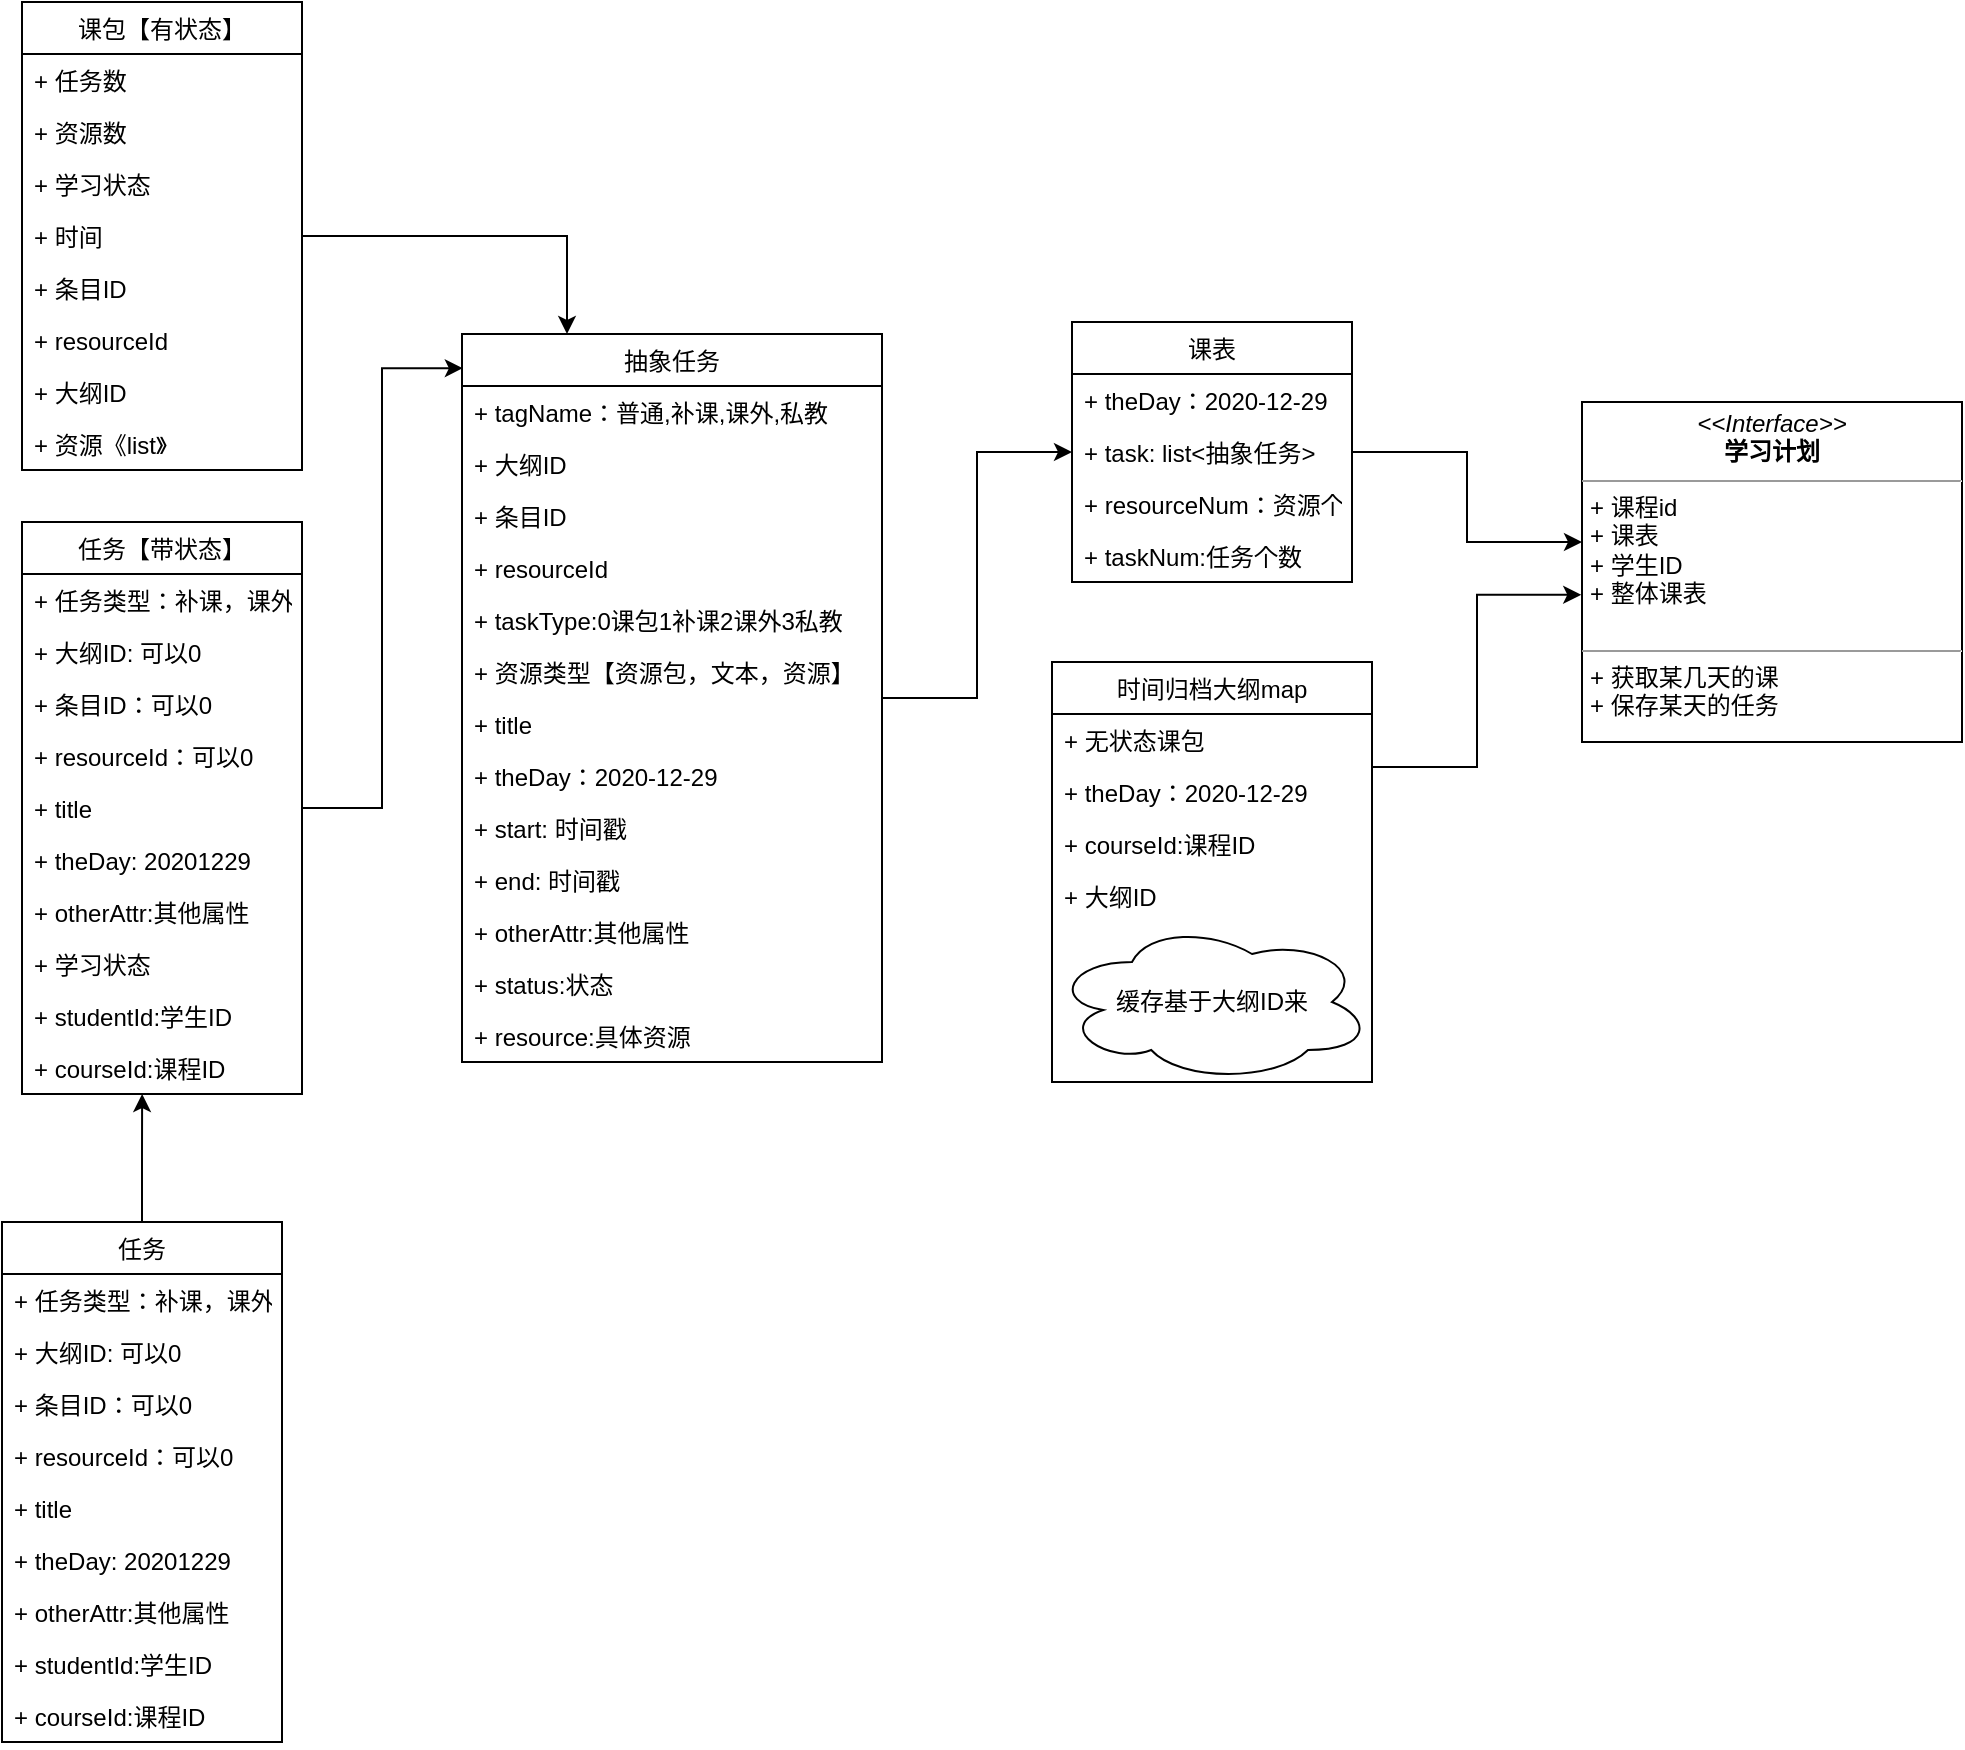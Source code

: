 <mxfile version="14.1.2" type="github">
  <diagram id="xe28xnixo2NTm2ffLTH5" name="Page-1">
    <mxGraphModel dx="2012" dy="635" grid="1" gridSize="10" guides="1" tooltips="1" connect="1" arrows="1" fold="1" page="1" pageScale="1" pageWidth="827" pageHeight="1169" math="0" shadow="0">
      <root>
        <mxCell id="0" />
        <mxCell id="1" parent="0" />
        <mxCell id="jewvl0w6D_q5FNkcWG2r-2" value="&lt;p style=&quot;margin: 0px ; margin-top: 4px ; text-align: center&quot;&gt;&lt;i&gt;&amp;lt;&amp;lt;Interface&amp;gt;&amp;gt;&lt;/i&gt;&lt;br&gt;&lt;b&gt;学习计划&lt;/b&gt;&lt;/p&gt;&lt;hr size=&quot;1&quot;&gt;&lt;p style=&quot;margin: 0px ; margin-left: 4px&quot;&gt;+&amp;nbsp;课程id&lt;/p&gt;&lt;p style=&quot;margin: 0px ; margin-left: 4px&quot;&gt;+&amp;nbsp;课表&lt;br&gt;+&amp;nbsp;学生ID&lt;/p&gt;&lt;p style=&quot;margin: 0px ; margin-left: 4px&quot;&gt;+&amp;nbsp;整体课表&lt;/p&gt;&lt;br&gt;&lt;hr size=&quot;1&quot;&gt;&lt;p style=&quot;margin: 0px ; margin-left: 4px&quot;&gt;+&amp;nbsp;获取某几天的课&lt;br&gt;+&amp;nbsp;保存某天的任务&lt;/p&gt;" style="verticalAlign=top;align=left;overflow=fill;fontSize=12;fontFamily=Helvetica;html=1;" vertex="1" parent="1">
          <mxGeometry x="530" y="690" width="190" height="170" as="geometry" />
        </mxCell>
        <mxCell id="jewvl0w6D_q5FNkcWG2r-3" value="课表" style="swimlane;fontStyle=0;childLayout=stackLayout;horizontal=1;startSize=26;fillColor=none;horizontalStack=0;resizeParent=1;resizeParentMax=0;resizeLast=0;collapsible=1;marginBottom=0;" vertex="1" parent="1">
          <mxGeometry x="275" y="650" width="140" height="130" as="geometry" />
        </mxCell>
        <mxCell id="jewvl0w6D_q5FNkcWG2r-4" value="+ theDay：2020-12-29" style="text;strokeColor=none;fillColor=none;align=left;verticalAlign=top;spacingLeft=4;spacingRight=4;overflow=hidden;rotatable=0;points=[[0,0.5],[1,0.5]];portConstraint=eastwest;" vertex="1" parent="jewvl0w6D_q5FNkcWG2r-3">
          <mxGeometry y="26" width="140" height="26" as="geometry" />
        </mxCell>
        <mxCell id="jewvl0w6D_q5FNkcWG2r-5" value="+ task: list&lt;抽象任务&gt;" style="text;strokeColor=none;fillColor=none;align=left;verticalAlign=top;spacingLeft=4;spacingRight=4;overflow=hidden;rotatable=0;points=[[0,0.5],[1,0.5]];portConstraint=eastwest;" vertex="1" parent="jewvl0w6D_q5FNkcWG2r-3">
          <mxGeometry y="52" width="140" height="26" as="geometry" />
        </mxCell>
        <mxCell id="jewvl0w6D_q5FNkcWG2r-11" value="+ resourceNum：资源个" style="text;strokeColor=none;fillColor=none;align=left;verticalAlign=top;spacingLeft=4;spacingRight=4;overflow=hidden;rotatable=0;points=[[0,0.5],[1,0.5]];portConstraint=eastwest;" vertex="1" parent="jewvl0w6D_q5FNkcWG2r-3">
          <mxGeometry y="78" width="140" height="26" as="geometry" />
        </mxCell>
        <mxCell id="jewvl0w6D_q5FNkcWG2r-6" value="+ taskNum:任务个数" style="text;strokeColor=none;fillColor=none;align=left;verticalAlign=top;spacingLeft=4;spacingRight=4;overflow=hidden;rotatable=0;points=[[0,0.5],[1,0.5]];portConstraint=eastwest;" vertex="1" parent="jewvl0w6D_q5FNkcWG2r-3">
          <mxGeometry y="104" width="140" height="26" as="geometry" />
        </mxCell>
        <mxCell id="jewvl0w6D_q5FNkcWG2r-48" style="edgeStyle=orthogonalEdgeStyle;rounded=0;orthogonalLoop=1;jettySize=auto;html=1;entryX=0.25;entryY=0;entryDx=0;entryDy=0;" edge="1" parent="1" source="jewvl0w6D_q5FNkcWG2r-7" target="jewvl0w6D_q5FNkcWG2r-34">
          <mxGeometry relative="1" as="geometry" />
        </mxCell>
        <mxCell id="jewvl0w6D_q5FNkcWG2r-7" value="课包【有状态】" style="swimlane;fontStyle=0;childLayout=stackLayout;horizontal=1;startSize=26;fillColor=none;horizontalStack=0;resizeParent=1;resizeParentMax=0;resizeLast=0;collapsible=1;marginBottom=0;" vertex="1" parent="1">
          <mxGeometry x="-250" y="490" width="140" height="234" as="geometry" />
        </mxCell>
        <mxCell id="jewvl0w6D_q5FNkcWG2r-8" value="+ 任务数" style="text;strokeColor=none;fillColor=none;align=left;verticalAlign=top;spacingLeft=4;spacingRight=4;overflow=hidden;rotatable=0;points=[[0,0.5],[1,0.5]];portConstraint=eastwest;" vertex="1" parent="jewvl0w6D_q5FNkcWG2r-7">
          <mxGeometry y="26" width="140" height="26" as="geometry" />
        </mxCell>
        <mxCell id="jewvl0w6D_q5FNkcWG2r-9" value="+ 资源数" style="text;strokeColor=none;fillColor=none;align=left;verticalAlign=top;spacingLeft=4;spacingRight=4;overflow=hidden;rotatable=0;points=[[0,0.5],[1,0.5]];portConstraint=eastwest;" vertex="1" parent="jewvl0w6D_q5FNkcWG2r-7">
          <mxGeometry y="52" width="140" height="26" as="geometry" />
        </mxCell>
        <mxCell id="jewvl0w6D_q5FNkcWG2r-12" value="+ 学习状态" style="text;strokeColor=none;fillColor=none;align=left;verticalAlign=top;spacingLeft=4;spacingRight=4;overflow=hidden;rotatable=0;points=[[0,0.5],[1,0.5]];portConstraint=eastwest;" vertex="1" parent="jewvl0w6D_q5FNkcWG2r-7">
          <mxGeometry y="78" width="140" height="26" as="geometry" />
        </mxCell>
        <mxCell id="jewvl0w6D_q5FNkcWG2r-13" value="+ 时间" style="text;strokeColor=none;fillColor=none;align=left;verticalAlign=top;spacingLeft=4;spacingRight=4;overflow=hidden;rotatable=0;points=[[0,0.5],[1,0.5]];portConstraint=eastwest;" vertex="1" parent="jewvl0w6D_q5FNkcWG2r-7">
          <mxGeometry y="104" width="140" height="26" as="geometry" />
        </mxCell>
        <mxCell id="jewvl0w6D_q5FNkcWG2r-54" value="+ 条目ID" style="text;strokeColor=none;fillColor=none;align=left;verticalAlign=top;spacingLeft=4;spacingRight=4;overflow=hidden;rotatable=0;points=[[0,0.5],[1,0.5]];portConstraint=eastwest;" vertex="1" parent="jewvl0w6D_q5FNkcWG2r-7">
          <mxGeometry y="130" width="140" height="26" as="geometry" />
        </mxCell>
        <mxCell id="jewvl0w6D_q5FNkcWG2r-55" value="+ resourceId" style="text;strokeColor=none;fillColor=none;align=left;verticalAlign=top;spacingLeft=4;spacingRight=4;overflow=hidden;rotatable=0;points=[[0,0.5],[1,0.5]];portConstraint=eastwest;" vertex="1" parent="jewvl0w6D_q5FNkcWG2r-7">
          <mxGeometry y="156" width="140" height="26" as="geometry" />
        </mxCell>
        <mxCell id="jewvl0w6D_q5FNkcWG2r-53" value="+ 大纲ID" style="text;strokeColor=none;fillColor=none;align=left;verticalAlign=top;spacingLeft=4;spacingRight=4;overflow=hidden;rotatable=0;points=[[0,0.5],[1,0.5]];portConstraint=eastwest;" vertex="1" parent="jewvl0w6D_q5FNkcWG2r-7">
          <mxGeometry y="182" width="140" height="26" as="geometry" />
        </mxCell>
        <mxCell id="jewvl0w6D_q5FNkcWG2r-10" value="+ 资源《list》" style="text;strokeColor=none;fillColor=none;align=left;verticalAlign=top;spacingLeft=4;spacingRight=4;overflow=hidden;rotatable=0;points=[[0,0.5],[1,0.5]];portConstraint=eastwest;" vertex="1" parent="jewvl0w6D_q5FNkcWG2r-7">
          <mxGeometry y="208" width="140" height="26" as="geometry" />
        </mxCell>
        <mxCell id="jewvl0w6D_q5FNkcWG2r-47" style="edgeStyle=orthogonalEdgeStyle;rounded=0;orthogonalLoop=1;jettySize=auto;html=1;entryX=0.002;entryY=0.047;entryDx=0;entryDy=0;entryPerimeter=0;" edge="1" parent="1" source="jewvl0w6D_q5FNkcWG2r-77" target="jewvl0w6D_q5FNkcWG2r-34">
          <mxGeometry relative="1" as="geometry" />
        </mxCell>
        <mxCell id="jewvl0w6D_q5FNkcWG2r-87" style="edgeStyle=orthogonalEdgeStyle;rounded=0;orthogonalLoop=1;jettySize=auto;html=1;entryX=0.429;entryY=1;entryDx=0;entryDy=0;entryPerimeter=0;" edge="1" parent="1" source="jewvl0w6D_q5FNkcWG2r-17" target="jewvl0w6D_q5FNkcWG2r-86">
          <mxGeometry relative="1" as="geometry" />
        </mxCell>
        <mxCell id="jewvl0w6D_q5FNkcWG2r-17" value="任务" style="swimlane;fontStyle=0;childLayout=stackLayout;horizontal=1;startSize=26;fillColor=none;horizontalStack=0;resizeParent=1;resizeParentMax=0;resizeLast=0;collapsible=1;marginBottom=0;" vertex="1" parent="1">
          <mxGeometry x="-260" y="1100" width="140" height="260" as="geometry" />
        </mxCell>
        <mxCell id="jewvl0w6D_q5FNkcWG2r-18" value="+ 任务类型：补课，课外" style="text;strokeColor=none;fillColor=none;align=left;verticalAlign=top;spacingLeft=4;spacingRight=4;overflow=hidden;rotatable=0;points=[[0,0.5],[1,0.5]];portConstraint=eastwest;" vertex="1" parent="jewvl0w6D_q5FNkcWG2r-17">
          <mxGeometry y="26" width="140" height="26" as="geometry" />
        </mxCell>
        <mxCell id="jewvl0w6D_q5FNkcWG2r-49" value="+ 大纲ID: 可以0" style="text;strokeColor=none;fillColor=none;align=left;verticalAlign=top;spacingLeft=4;spacingRight=4;overflow=hidden;rotatable=0;points=[[0,0.5],[1,0.5]];portConstraint=eastwest;" vertex="1" parent="jewvl0w6D_q5FNkcWG2r-17">
          <mxGeometry y="52" width="140" height="26" as="geometry" />
        </mxCell>
        <mxCell id="jewvl0w6D_q5FNkcWG2r-50" value="+ 条目ID：可以0" style="text;strokeColor=none;fillColor=none;align=left;verticalAlign=top;spacingLeft=4;spacingRight=4;overflow=hidden;rotatable=0;points=[[0,0.5],[1,0.5]];portConstraint=eastwest;" vertex="1" parent="jewvl0w6D_q5FNkcWG2r-17">
          <mxGeometry y="78" width="140" height="26" as="geometry" />
        </mxCell>
        <mxCell id="jewvl0w6D_q5FNkcWG2r-19" value="+ resourceId：可以0" style="text;strokeColor=none;fillColor=none;align=left;verticalAlign=top;spacingLeft=4;spacingRight=4;overflow=hidden;rotatable=0;points=[[0,0.5],[1,0.5]];portConstraint=eastwest;" vertex="1" parent="jewvl0w6D_q5FNkcWG2r-17">
          <mxGeometry y="104" width="140" height="26" as="geometry" />
        </mxCell>
        <mxCell id="jewvl0w6D_q5FNkcWG2r-20" value="+ title" style="text;strokeColor=none;fillColor=none;align=left;verticalAlign=top;spacingLeft=4;spacingRight=4;overflow=hidden;rotatable=0;points=[[0,0.5],[1,0.5]];portConstraint=eastwest;" vertex="1" parent="jewvl0w6D_q5FNkcWG2r-17">
          <mxGeometry y="130" width="140" height="26" as="geometry" />
        </mxCell>
        <mxCell id="jewvl0w6D_q5FNkcWG2r-27" value="+ theDay: 20201229" style="text;strokeColor=none;fillColor=none;align=left;verticalAlign=top;spacingLeft=4;spacingRight=4;overflow=hidden;rotatable=0;points=[[0,0.5],[1,0.5]];portConstraint=eastwest;" vertex="1" parent="jewvl0w6D_q5FNkcWG2r-17">
          <mxGeometry y="156" width="140" height="26" as="geometry" />
        </mxCell>
        <mxCell id="jewvl0w6D_q5FNkcWG2r-28" value="+ otherAttr:其他属性" style="text;strokeColor=none;fillColor=none;align=left;verticalAlign=top;spacingLeft=4;spacingRight=4;overflow=hidden;rotatable=0;points=[[0,0.5],[1,0.5]];portConstraint=eastwest;" vertex="1" parent="jewvl0w6D_q5FNkcWG2r-17">
          <mxGeometry y="182" width="140" height="26" as="geometry" />
        </mxCell>
        <mxCell id="jewvl0w6D_q5FNkcWG2r-21" value="+ studentId:学生ID" style="text;strokeColor=none;fillColor=none;align=left;verticalAlign=top;spacingLeft=4;spacingRight=4;overflow=hidden;rotatable=0;points=[[0,0.5],[1,0.5]];portConstraint=eastwest;" vertex="1" parent="jewvl0w6D_q5FNkcWG2r-17">
          <mxGeometry y="208" width="140" height="26" as="geometry" />
        </mxCell>
        <mxCell id="jewvl0w6D_q5FNkcWG2r-29" value="+ courseId:课程ID" style="text;strokeColor=none;fillColor=none;align=left;verticalAlign=top;spacingLeft=4;spacingRight=4;overflow=hidden;rotatable=0;points=[[0,0.5],[1,0.5]];portConstraint=eastwest;" vertex="1" parent="jewvl0w6D_q5FNkcWG2r-17">
          <mxGeometry y="234" width="140" height="26" as="geometry" />
        </mxCell>
        <mxCell id="jewvl0w6D_q5FNkcWG2r-59" style="edgeStyle=orthogonalEdgeStyle;rounded=0;orthogonalLoop=1;jettySize=auto;html=1;exitX=1;exitY=0.25;exitDx=0;exitDy=0;entryX=-0.002;entryY=0.567;entryDx=0;entryDy=0;entryPerimeter=0;" edge="1" parent="1" source="jewvl0w6D_q5FNkcWG2r-22" target="jewvl0w6D_q5FNkcWG2r-2">
          <mxGeometry relative="1" as="geometry" />
        </mxCell>
        <mxCell id="jewvl0w6D_q5FNkcWG2r-22" value="时间归档大纲map" style="swimlane;fontStyle=0;childLayout=stackLayout;horizontal=1;startSize=26;fillColor=none;horizontalStack=0;resizeParent=1;resizeParentMax=0;resizeLast=0;collapsible=1;marginBottom=0;" vertex="1" parent="1">
          <mxGeometry x="265" y="820" width="160" height="210" as="geometry" />
        </mxCell>
        <mxCell id="jewvl0w6D_q5FNkcWG2r-61" value="+ 无状态课包" style="text;strokeColor=none;fillColor=none;align=left;verticalAlign=top;spacingLeft=4;spacingRight=4;overflow=hidden;rotatable=0;points=[[0,0.5],[1,0.5]];portConstraint=eastwest;" vertex="1" parent="jewvl0w6D_q5FNkcWG2r-22">
          <mxGeometry y="26" width="160" height="26" as="geometry" />
        </mxCell>
        <mxCell id="jewvl0w6D_q5FNkcWG2r-62" value="+ theDay：2020-12-29" style="text;strokeColor=none;fillColor=none;align=left;verticalAlign=top;spacingLeft=4;spacingRight=4;overflow=hidden;rotatable=0;points=[[0,0.5],[1,0.5]];portConstraint=eastwest;" vertex="1" parent="jewvl0w6D_q5FNkcWG2r-22">
          <mxGeometry y="52" width="160" height="26" as="geometry" />
        </mxCell>
        <mxCell id="jewvl0w6D_q5FNkcWG2r-45" value="+ courseId:课程ID" style="text;strokeColor=none;fillColor=none;align=left;verticalAlign=top;spacingLeft=4;spacingRight=4;overflow=hidden;rotatable=0;points=[[0,0.5],[1,0.5]];portConstraint=eastwest;" vertex="1" parent="jewvl0w6D_q5FNkcWG2r-22">
          <mxGeometry y="78" width="160" height="26" as="geometry" />
        </mxCell>
        <mxCell id="jewvl0w6D_q5FNkcWG2r-40" value="+ 大纲ID" style="text;strokeColor=none;fillColor=none;align=left;verticalAlign=top;spacingLeft=4;spacingRight=4;overflow=hidden;rotatable=0;points=[[0,0.5],[1,0.5]];portConstraint=eastwest;" vertex="1" parent="jewvl0w6D_q5FNkcWG2r-22">
          <mxGeometry y="104" width="160" height="26" as="geometry" />
        </mxCell>
        <mxCell id="jewvl0w6D_q5FNkcWG2r-76" value="缓存基于大纲ID来" style="ellipse;shape=cloud;whiteSpace=wrap;html=1;" vertex="1" parent="jewvl0w6D_q5FNkcWG2r-22">
          <mxGeometry y="130" width="160" height="80" as="geometry" />
        </mxCell>
        <mxCell id="jewvl0w6D_q5FNkcWG2r-56" style="edgeStyle=orthogonalEdgeStyle;rounded=0;orthogonalLoop=1;jettySize=auto;html=1;entryX=0;entryY=0.5;entryDx=0;entryDy=0;" edge="1" parent="1" source="jewvl0w6D_q5FNkcWG2r-34" target="jewvl0w6D_q5FNkcWG2r-5">
          <mxGeometry relative="1" as="geometry" />
        </mxCell>
        <mxCell id="jewvl0w6D_q5FNkcWG2r-34" value="抽象任务" style="swimlane;fontStyle=0;childLayout=stackLayout;horizontal=1;startSize=26;fillColor=none;horizontalStack=0;resizeParent=1;resizeParentMax=0;resizeLast=0;collapsible=1;marginBottom=0;" vertex="1" parent="1">
          <mxGeometry x="-30" y="656" width="210" height="364" as="geometry" />
        </mxCell>
        <mxCell id="jewvl0w6D_q5FNkcWG2r-24" value="+ tagName：普通,补课,课外,私教" style="text;strokeColor=none;fillColor=none;align=left;verticalAlign=top;spacingLeft=4;spacingRight=4;overflow=hidden;rotatable=0;points=[[0,0.5],[1,0.5]];portConstraint=eastwest;" vertex="1" parent="jewvl0w6D_q5FNkcWG2r-34">
          <mxGeometry y="26" width="210" height="26" as="geometry" />
        </mxCell>
        <mxCell id="jewvl0w6D_q5FNkcWG2r-36" value="+ 大纲ID" style="text;strokeColor=none;fillColor=none;align=left;verticalAlign=top;spacingLeft=4;spacingRight=4;overflow=hidden;rotatable=0;points=[[0,0.5],[1,0.5]];portConstraint=eastwest;" vertex="1" parent="jewvl0w6D_q5FNkcWG2r-34">
          <mxGeometry y="52" width="210" height="26" as="geometry" />
        </mxCell>
        <mxCell id="jewvl0w6D_q5FNkcWG2r-43" value="+ 条目ID" style="text;strokeColor=none;fillColor=none;align=left;verticalAlign=top;spacingLeft=4;spacingRight=4;overflow=hidden;rotatable=0;points=[[0,0.5],[1,0.5]];portConstraint=eastwest;" vertex="1" parent="jewvl0w6D_q5FNkcWG2r-34">
          <mxGeometry y="78" width="210" height="26" as="geometry" />
        </mxCell>
        <mxCell id="jewvl0w6D_q5FNkcWG2r-42" value="+ resourceId" style="text;strokeColor=none;fillColor=none;align=left;verticalAlign=top;spacingLeft=4;spacingRight=4;overflow=hidden;rotatable=0;points=[[0,0.5],[1,0.5]];portConstraint=eastwest;" vertex="1" parent="jewvl0w6D_q5FNkcWG2r-34">
          <mxGeometry y="104" width="210" height="26" as="geometry" />
        </mxCell>
        <mxCell id="jewvl0w6D_q5FNkcWG2r-52" value="+ taskType:0课包1补课2课外3私教" style="text;strokeColor=none;fillColor=none;align=left;verticalAlign=top;spacingLeft=4;spacingRight=4;overflow=hidden;rotatable=0;points=[[0,0.5],[1,0.5]];portConstraint=eastwest;" vertex="1" parent="jewvl0w6D_q5FNkcWG2r-34">
          <mxGeometry y="130" width="210" height="26" as="geometry" />
        </mxCell>
        <mxCell id="jewvl0w6D_q5FNkcWG2r-51" value="+ 资源类型【资源包，文本，资源】" style="text;strokeColor=none;fillColor=none;align=left;verticalAlign=top;spacingLeft=4;spacingRight=4;overflow=hidden;rotatable=0;points=[[0,0.5],[1,0.5]];portConstraint=eastwest;" vertex="1" parent="jewvl0w6D_q5FNkcWG2r-34">
          <mxGeometry y="156" width="210" height="26" as="geometry" />
        </mxCell>
        <mxCell id="jewvl0w6D_q5FNkcWG2r-37" value="+ title" style="text;strokeColor=none;fillColor=none;align=left;verticalAlign=top;spacingLeft=4;spacingRight=4;overflow=hidden;rotatable=0;points=[[0,0.5],[1,0.5]];portConstraint=eastwest;" vertex="1" parent="jewvl0w6D_q5FNkcWG2r-34">
          <mxGeometry y="182" width="210" height="26" as="geometry" />
        </mxCell>
        <mxCell id="jewvl0w6D_q5FNkcWG2r-57" value="+ theDay：2020-12-29" style="text;strokeColor=none;fillColor=none;align=left;verticalAlign=top;spacingLeft=4;spacingRight=4;overflow=hidden;rotatable=0;points=[[0,0.5],[1,0.5]];portConstraint=eastwest;" vertex="1" parent="jewvl0w6D_q5FNkcWG2r-34">
          <mxGeometry y="208" width="210" height="26" as="geometry" />
        </mxCell>
        <mxCell id="jewvl0w6D_q5FNkcWG2r-38" value="+ start: 时间戳" style="text;strokeColor=none;fillColor=none;align=left;verticalAlign=top;spacingLeft=4;spacingRight=4;overflow=hidden;rotatable=0;points=[[0,0.5],[1,0.5]];portConstraint=eastwest;" vertex="1" parent="jewvl0w6D_q5FNkcWG2r-34">
          <mxGeometry y="234" width="210" height="26" as="geometry" />
        </mxCell>
        <mxCell id="jewvl0w6D_q5FNkcWG2r-44" value="+ end: 时间戳" style="text;strokeColor=none;fillColor=none;align=left;verticalAlign=top;spacingLeft=4;spacingRight=4;overflow=hidden;rotatable=0;points=[[0,0.5],[1,0.5]];portConstraint=eastwest;" vertex="1" parent="jewvl0w6D_q5FNkcWG2r-34">
          <mxGeometry y="260" width="210" height="26" as="geometry" />
        </mxCell>
        <mxCell id="jewvl0w6D_q5FNkcWG2r-39" value="+ otherAttr:其他属性" style="text;strokeColor=none;fillColor=none;align=left;verticalAlign=top;spacingLeft=4;spacingRight=4;overflow=hidden;rotatable=0;points=[[0,0.5],[1,0.5]];portConstraint=eastwest;" vertex="1" parent="jewvl0w6D_q5FNkcWG2r-34">
          <mxGeometry y="286" width="210" height="26" as="geometry" />
        </mxCell>
        <mxCell id="jewvl0w6D_q5FNkcWG2r-46" value="+ status:状态" style="text;strokeColor=none;fillColor=none;align=left;verticalAlign=top;spacingLeft=4;spacingRight=4;overflow=hidden;rotatable=0;points=[[0,0.5],[1,0.5]];portConstraint=eastwest;" vertex="1" parent="jewvl0w6D_q5FNkcWG2r-34">
          <mxGeometry y="312" width="210" height="26" as="geometry" />
        </mxCell>
        <mxCell id="jewvl0w6D_q5FNkcWG2r-41" value="+ resource:具体资源" style="text;strokeColor=none;fillColor=none;align=left;verticalAlign=top;spacingLeft=4;spacingRight=4;overflow=hidden;rotatable=0;points=[[0,0.5],[1,0.5]];portConstraint=eastwest;" vertex="1" parent="jewvl0w6D_q5FNkcWG2r-34">
          <mxGeometry y="338" width="210" height="26" as="geometry" />
        </mxCell>
        <mxCell id="jewvl0w6D_q5FNkcWG2r-73" style="edgeStyle=orthogonalEdgeStyle;rounded=0;orthogonalLoop=1;jettySize=auto;html=1;entryX=0;entryY=0.412;entryDx=0;entryDy=0;entryPerimeter=0;" edge="1" parent="1" source="jewvl0w6D_q5FNkcWG2r-5" target="jewvl0w6D_q5FNkcWG2r-2">
          <mxGeometry relative="1" as="geometry" />
        </mxCell>
        <mxCell id="jewvl0w6D_q5FNkcWG2r-77" value="任务【带状态】" style="swimlane;fontStyle=0;childLayout=stackLayout;horizontal=1;startSize=26;fillColor=none;horizontalStack=0;resizeParent=1;resizeParentMax=0;resizeLast=0;collapsible=1;marginBottom=0;" vertex="1" parent="1">
          <mxGeometry x="-250" y="750" width="140" height="286" as="geometry" />
        </mxCell>
        <mxCell id="jewvl0w6D_q5FNkcWG2r-78" value="+ 任务类型：补课，课外" style="text;strokeColor=none;fillColor=none;align=left;verticalAlign=top;spacingLeft=4;spacingRight=4;overflow=hidden;rotatable=0;points=[[0,0.5],[1,0.5]];portConstraint=eastwest;" vertex="1" parent="jewvl0w6D_q5FNkcWG2r-77">
          <mxGeometry y="26" width="140" height="26" as="geometry" />
        </mxCell>
        <mxCell id="jewvl0w6D_q5FNkcWG2r-79" value="+ 大纲ID: 可以0" style="text;strokeColor=none;fillColor=none;align=left;verticalAlign=top;spacingLeft=4;spacingRight=4;overflow=hidden;rotatable=0;points=[[0,0.5],[1,0.5]];portConstraint=eastwest;" vertex="1" parent="jewvl0w6D_q5FNkcWG2r-77">
          <mxGeometry y="52" width="140" height="26" as="geometry" />
        </mxCell>
        <mxCell id="jewvl0w6D_q5FNkcWG2r-80" value="+ 条目ID：可以0" style="text;strokeColor=none;fillColor=none;align=left;verticalAlign=top;spacingLeft=4;spacingRight=4;overflow=hidden;rotatable=0;points=[[0,0.5],[1,0.5]];portConstraint=eastwest;" vertex="1" parent="jewvl0w6D_q5FNkcWG2r-77">
          <mxGeometry y="78" width="140" height="26" as="geometry" />
        </mxCell>
        <mxCell id="jewvl0w6D_q5FNkcWG2r-81" value="+ resourceId：可以0" style="text;strokeColor=none;fillColor=none;align=left;verticalAlign=top;spacingLeft=4;spacingRight=4;overflow=hidden;rotatable=0;points=[[0,0.5],[1,0.5]];portConstraint=eastwest;" vertex="1" parent="jewvl0w6D_q5FNkcWG2r-77">
          <mxGeometry y="104" width="140" height="26" as="geometry" />
        </mxCell>
        <mxCell id="jewvl0w6D_q5FNkcWG2r-82" value="+ title" style="text;strokeColor=none;fillColor=none;align=left;verticalAlign=top;spacingLeft=4;spacingRight=4;overflow=hidden;rotatable=0;points=[[0,0.5],[1,0.5]];portConstraint=eastwest;" vertex="1" parent="jewvl0w6D_q5FNkcWG2r-77">
          <mxGeometry y="130" width="140" height="26" as="geometry" />
        </mxCell>
        <mxCell id="jewvl0w6D_q5FNkcWG2r-83" value="+ theDay: 20201229" style="text;strokeColor=none;fillColor=none;align=left;verticalAlign=top;spacingLeft=4;spacingRight=4;overflow=hidden;rotatable=0;points=[[0,0.5],[1,0.5]];portConstraint=eastwest;" vertex="1" parent="jewvl0w6D_q5FNkcWG2r-77">
          <mxGeometry y="156" width="140" height="26" as="geometry" />
        </mxCell>
        <mxCell id="jewvl0w6D_q5FNkcWG2r-84" value="+ otherAttr:其他属性" style="text;strokeColor=none;fillColor=none;align=left;verticalAlign=top;spacingLeft=4;spacingRight=4;overflow=hidden;rotatable=0;points=[[0,0.5],[1,0.5]];portConstraint=eastwest;" vertex="1" parent="jewvl0w6D_q5FNkcWG2r-77">
          <mxGeometry y="182" width="140" height="26" as="geometry" />
        </mxCell>
        <mxCell id="jewvl0w6D_q5FNkcWG2r-88" value="+ 学习状态" style="text;strokeColor=none;fillColor=none;align=left;verticalAlign=top;spacingLeft=4;spacingRight=4;overflow=hidden;rotatable=0;points=[[0,0.5],[1,0.5]];portConstraint=eastwest;" vertex="1" parent="jewvl0w6D_q5FNkcWG2r-77">
          <mxGeometry y="208" width="140" height="26" as="geometry" />
        </mxCell>
        <mxCell id="jewvl0w6D_q5FNkcWG2r-85" value="+ studentId:学生ID" style="text;strokeColor=none;fillColor=none;align=left;verticalAlign=top;spacingLeft=4;spacingRight=4;overflow=hidden;rotatable=0;points=[[0,0.5],[1,0.5]];portConstraint=eastwest;" vertex="1" parent="jewvl0w6D_q5FNkcWG2r-77">
          <mxGeometry y="234" width="140" height="26" as="geometry" />
        </mxCell>
        <mxCell id="jewvl0w6D_q5FNkcWG2r-86" value="+ courseId:课程ID" style="text;strokeColor=none;fillColor=none;align=left;verticalAlign=top;spacingLeft=4;spacingRight=4;overflow=hidden;rotatable=0;points=[[0,0.5],[1,0.5]];portConstraint=eastwest;" vertex="1" parent="jewvl0w6D_q5FNkcWG2r-77">
          <mxGeometry y="260" width="140" height="26" as="geometry" />
        </mxCell>
      </root>
    </mxGraphModel>
  </diagram>
</mxfile>
